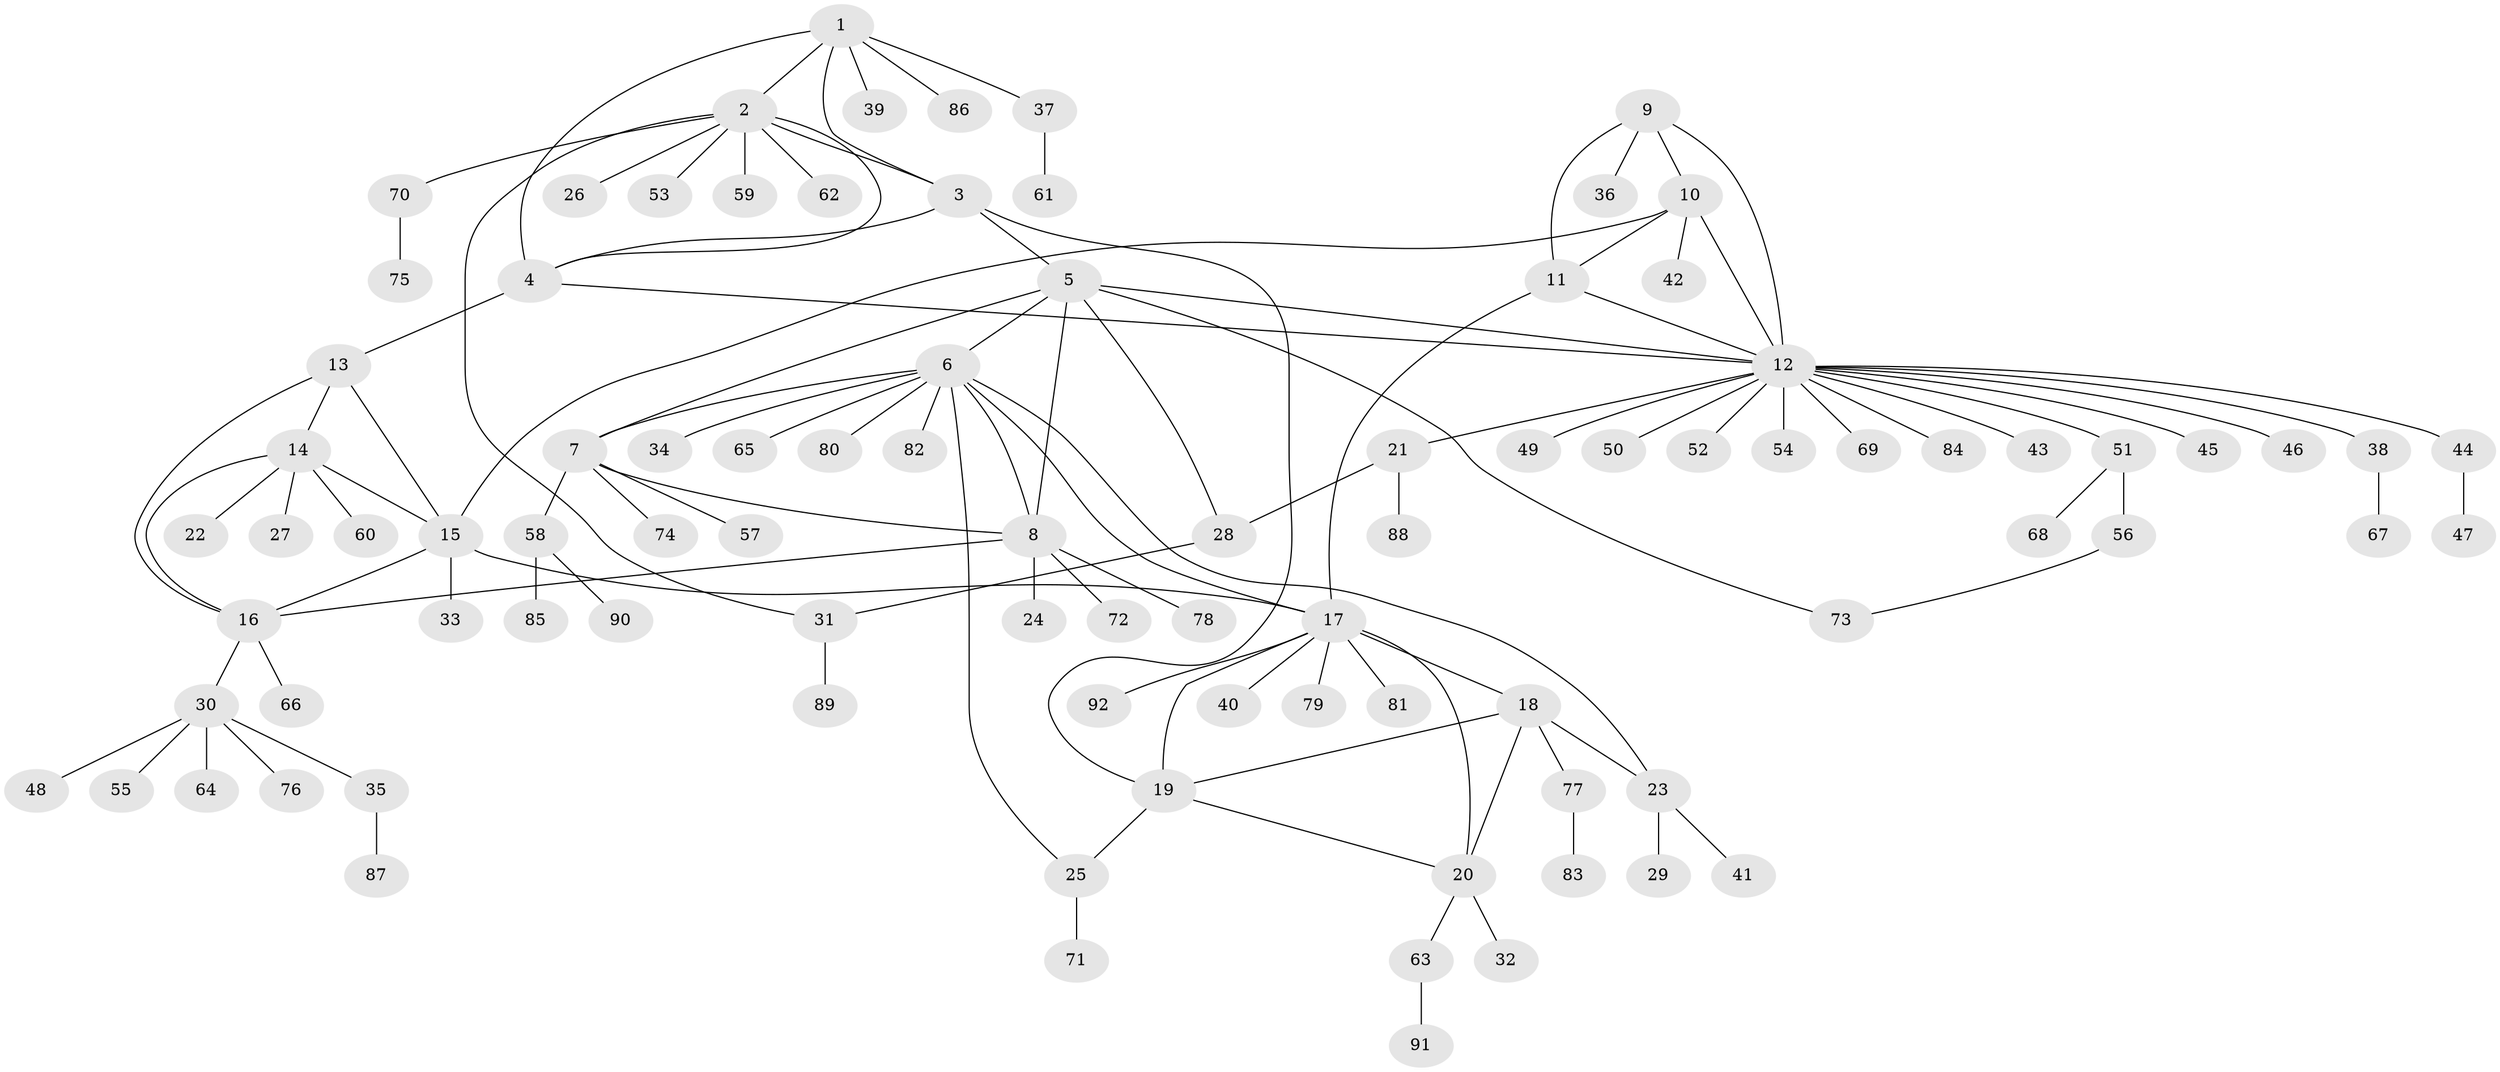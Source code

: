 // Generated by graph-tools (version 1.1) at 2025/50/03/09/25 03:50:42]
// undirected, 92 vertices, 117 edges
graph export_dot {
graph [start="1"]
  node [color=gray90,style=filled];
  1;
  2;
  3;
  4;
  5;
  6;
  7;
  8;
  9;
  10;
  11;
  12;
  13;
  14;
  15;
  16;
  17;
  18;
  19;
  20;
  21;
  22;
  23;
  24;
  25;
  26;
  27;
  28;
  29;
  30;
  31;
  32;
  33;
  34;
  35;
  36;
  37;
  38;
  39;
  40;
  41;
  42;
  43;
  44;
  45;
  46;
  47;
  48;
  49;
  50;
  51;
  52;
  53;
  54;
  55;
  56;
  57;
  58;
  59;
  60;
  61;
  62;
  63;
  64;
  65;
  66;
  67;
  68;
  69;
  70;
  71;
  72;
  73;
  74;
  75;
  76;
  77;
  78;
  79;
  80;
  81;
  82;
  83;
  84;
  85;
  86;
  87;
  88;
  89;
  90;
  91;
  92;
  1 -- 2;
  1 -- 3;
  1 -- 4;
  1 -- 37;
  1 -- 39;
  1 -- 86;
  2 -- 3;
  2 -- 4;
  2 -- 26;
  2 -- 31;
  2 -- 53;
  2 -- 59;
  2 -- 62;
  2 -- 70;
  3 -- 4;
  3 -- 5;
  3 -- 19;
  4 -- 12;
  4 -- 13;
  5 -- 6;
  5 -- 7;
  5 -- 8;
  5 -- 12;
  5 -- 28;
  5 -- 73;
  6 -- 7;
  6 -- 8;
  6 -- 17;
  6 -- 23;
  6 -- 25;
  6 -- 34;
  6 -- 65;
  6 -- 80;
  6 -- 82;
  7 -- 8;
  7 -- 57;
  7 -- 58;
  7 -- 74;
  8 -- 16;
  8 -- 24;
  8 -- 72;
  8 -- 78;
  9 -- 10;
  9 -- 11;
  9 -- 12;
  9 -- 36;
  10 -- 11;
  10 -- 12;
  10 -- 15;
  10 -- 42;
  11 -- 12;
  11 -- 17;
  12 -- 21;
  12 -- 38;
  12 -- 43;
  12 -- 44;
  12 -- 45;
  12 -- 46;
  12 -- 49;
  12 -- 50;
  12 -- 51;
  12 -- 52;
  12 -- 54;
  12 -- 69;
  12 -- 84;
  13 -- 14;
  13 -- 15;
  13 -- 16;
  14 -- 15;
  14 -- 16;
  14 -- 22;
  14 -- 27;
  14 -- 60;
  15 -- 16;
  15 -- 17;
  15 -- 33;
  16 -- 30;
  16 -- 66;
  17 -- 18;
  17 -- 19;
  17 -- 20;
  17 -- 40;
  17 -- 79;
  17 -- 81;
  17 -- 92;
  18 -- 19;
  18 -- 20;
  18 -- 23;
  18 -- 77;
  19 -- 20;
  19 -- 25;
  20 -- 32;
  20 -- 63;
  21 -- 28;
  21 -- 88;
  23 -- 29;
  23 -- 41;
  25 -- 71;
  28 -- 31;
  30 -- 35;
  30 -- 48;
  30 -- 55;
  30 -- 64;
  30 -- 76;
  31 -- 89;
  35 -- 87;
  37 -- 61;
  38 -- 67;
  44 -- 47;
  51 -- 56;
  51 -- 68;
  56 -- 73;
  58 -- 85;
  58 -- 90;
  63 -- 91;
  70 -- 75;
  77 -- 83;
}
